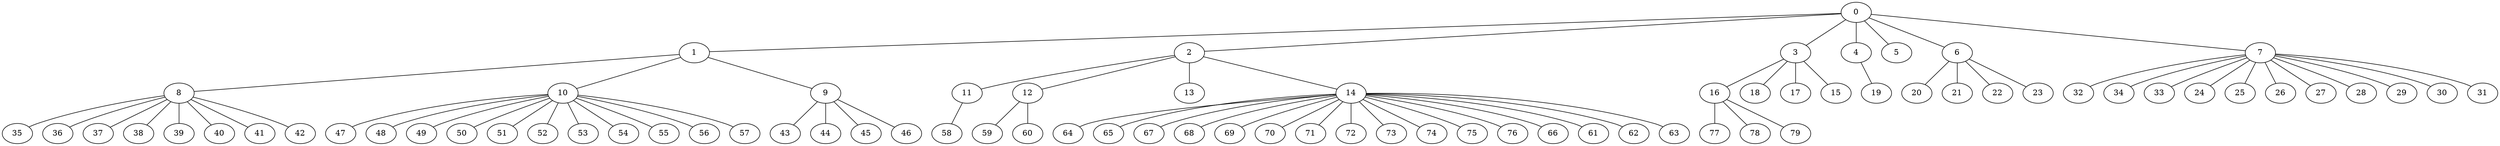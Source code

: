 
graph graphname {
    0 -- 1
0 -- 2
0 -- 3
0 -- 4
0 -- 5
0 -- 6
0 -- 7
1 -- 8
1 -- 10
1 -- 9
2 -- 11
2 -- 12
2 -- 13
2 -- 14
3 -- 16
3 -- 18
3 -- 17
3 -- 15
4 -- 19
6 -- 20
6 -- 21
6 -- 22
6 -- 23
7 -- 32
7 -- 34
7 -- 33
7 -- 24
7 -- 25
7 -- 26
7 -- 27
7 -- 28
7 -- 29
7 -- 30
7 -- 31
8 -- 35
8 -- 36
8 -- 37
8 -- 38
8 -- 39
8 -- 40
8 -- 41
8 -- 42
9 -- 43
9 -- 44
9 -- 45
9 -- 46
10 -- 47
10 -- 48
10 -- 49
10 -- 50
10 -- 51
10 -- 52
10 -- 53
10 -- 54
10 -- 55
10 -- 56
10 -- 57
11 -- 58
12 -- 59
12 -- 60
14 -- 64
14 -- 65
14 -- 67
14 -- 68
14 -- 69
14 -- 70
14 -- 71
14 -- 72
14 -- 73
14 -- 74
14 -- 75
14 -- 76
14 -- 66
14 -- 61
14 -- 62
14 -- 63
16 -- 77
16 -- 78
16 -- 79

}
